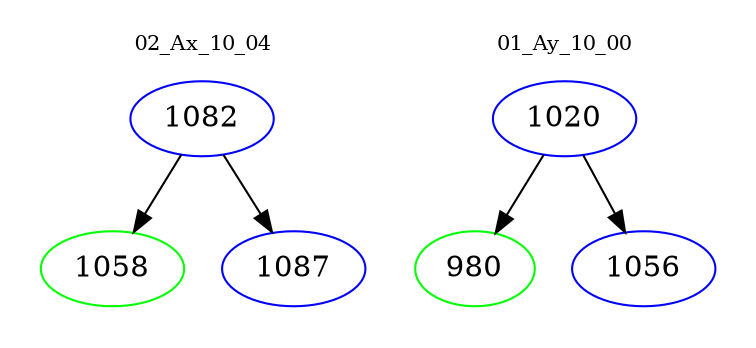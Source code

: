 digraph{
subgraph cluster_0 {
color = white
label = "02_Ax_10_04";
fontsize=10;
T0_1082 [label="1082", color="blue"]
T0_1082 -> T0_1058 [color="black"]
T0_1058 [label="1058", color="green"]
T0_1082 -> T0_1087 [color="black"]
T0_1087 [label="1087", color="blue"]
}
subgraph cluster_1 {
color = white
label = "01_Ay_10_00";
fontsize=10;
T1_1020 [label="1020", color="blue"]
T1_1020 -> T1_980 [color="black"]
T1_980 [label="980", color="green"]
T1_1020 -> T1_1056 [color="black"]
T1_1056 [label="1056", color="blue"]
}
}
